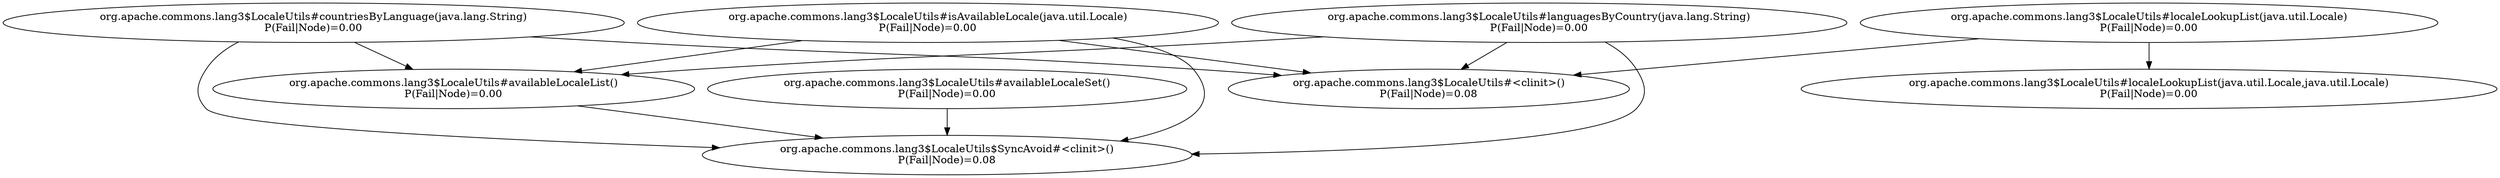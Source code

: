 digraph G {
  "org.apache.commons.lang3$LocaleUtils#isAvailableLocale(java.util.Locale)" [label="org.apache.commons.lang3$LocaleUtils#isAvailableLocale(java.util.Locale)\nP(Fail|Node)=0.00"];
  "org.apache.commons.lang3$LocaleUtils$SyncAvoid#<clinit>()" [label="org.apache.commons.lang3$LocaleUtils$SyncAvoid#<clinit>()\nP(Fail|Node)=0.08"];
  "org.apache.commons.lang3$LocaleUtils#<clinit>()" [label="org.apache.commons.lang3$LocaleUtils#<clinit>()\nP(Fail|Node)=0.08"];
  "org.apache.commons.lang3$LocaleUtils#availableLocaleList()" [label="org.apache.commons.lang3$LocaleUtils#availableLocaleList()\nP(Fail|Node)=0.00"];
  "org.apache.commons.lang3$LocaleUtils#languagesByCountry(java.lang.String)" [label="org.apache.commons.lang3$LocaleUtils#languagesByCountry(java.lang.String)\nP(Fail|Node)=0.00"];
  "org.apache.commons.lang3$LocaleUtils#availableLocaleSet()" [label="org.apache.commons.lang3$LocaleUtils#availableLocaleSet()\nP(Fail|Node)=0.00"];
  "org.apache.commons.lang3$LocaleUtils#countriesByLanguage(java.lang.String)" [label="org.apache.commons.lang3$LocaleUtils#countriesByLanguage(java.lang.String)\nP(Fail|Node)=0.00"];
  "org.apache.commons.lang3$LocaleUtils#localeLookupList(java.util.Locale)" [label="org.apache.commons.lang3$LocaleUtils#localeLookupList(java.util.Locale)\nP(Fail|Node)=0.00"];
  "org.apache.commons.lang3$LocaleUtils#localeLookupList(java.util.Locale,java.util.Locale)" [label="org.apache.commons.lang3$LocaleUtils#localeLookupList(java.util.Locale,java.util.Locale)\nP(Fail|Node)=0.00"];
  "org.apache.commons.lang3$LocaleUtils#isAvailableLocale(java.util.Locale)" -> "org.apache.commons.lang3$LocaleUtils$SyncAvoid#<clinit>()";
  "org.apache.commons.lang3$LocaleUtils#isAvailableLocale(java.util.Locale)" -> "org.apache.commons.lang3$LocaleUtils#<clinit>()";
  "org.apache.commons.lang3$LocaleUtils#isAvailableLocale(java.util.Locale)" -> "org.apache.commons.lang3$LocaleUtils#availableLocaleList()";
  "org.apache.commons.lang3$LocaleUtils#availableLocaleList()" -> "org.apache.commons.lang3$LocaleUtils$SyncAvoid#<clinit>()";
  "org.apache.commons.lang3$LocaleUtils#languagesByCountry(java.lang.String)" -> "org.apache.commons.lang3$LocaleUtils$SyncAvoid#<clinit>()";
  "org.apache.commons.lang3$LocaleUtils#languagesByCountry(java.lang.String)" -> "org.apache.commons.lang3$LocaleUtils#<clinit>()";
  "org.apache.commons.lang3$LocaleUtils#languagesByCountry(java.lang.String)" -> "org.apache.commons.lang3$LocaleUtils#availableLocaleList()";
  "org.apache.commons.lang3$LocaleUtils#availableLocaleSet()" -> "org.apache.commons.lang3$LocaleUtils$SyncAvoid#<clinit>()";
  "org.apache.commons.lang3$LocaleUtils#countriesByLanguage(java.lang.String)" -> "org.apache.commons.lang3$LocaleUtils$SyncAvoid#<clinit>()";
  "org.apache.commons.lang3$LocaleUtils#countriesByLanguage(java.lang.String)" -> "org.apache.commons.lang3$LocaleUtils#<clinit>()";
  "org.apache.commons.lang3$LocaleUtils#countriesByLanguage(java.lang.String)" -> "org.apache.commons.lang3$LocaleUtils#availableLocaleList()";
  "org.apache.commons.lang3$LocaleUtils#localeLookupList(java.util.Locale)" -> "org.apache.commons.lang3$LocaleUtils#localeLookupList(java.util.Locale,java.util.Locale)";
  "org.apache.commons.lang3$LocaleUtils#localeLookupList(java.util.Locale)" -> "org.apache.commons.lang3$LocaleUtils#<clinit>()";
}
